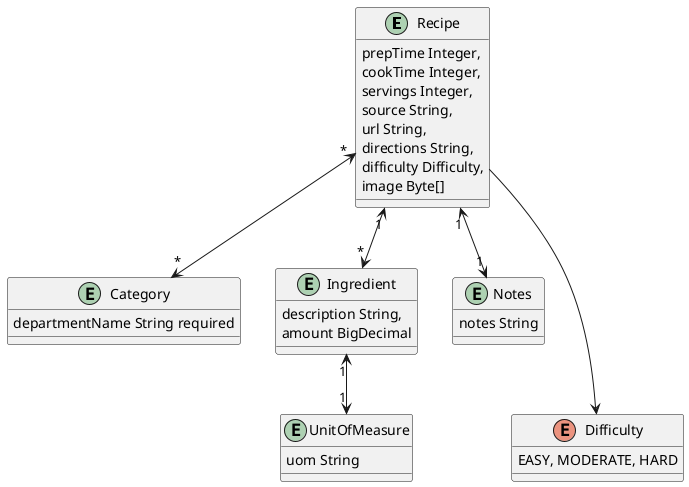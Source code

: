 @startuml
entity Recipe {
    prepTime Integer,
    cookTime Integer,
    servings Integer,
    source String,
    url String,
    directions String,
    difficulty Difficulty,
    image Byte[]
}

entity Category {
  departmentName String required
}
entity Ingredient {
  description String,
  amount BigDecimal
}
entity UnitOfMeasure {
  uom String
}
entity Notes {
  notes String
}
enum Difficulty {
  EASY, MODERATE, HARD
}

Recipe "1" <--> "1" Notes
Recipe "1" <--> "*" Ingredient
Recipe "*" <--> "*" Category
Recipe ---> Difficulty
Ingredient "1" <--> "1" UnitOfMeasure
@enduml